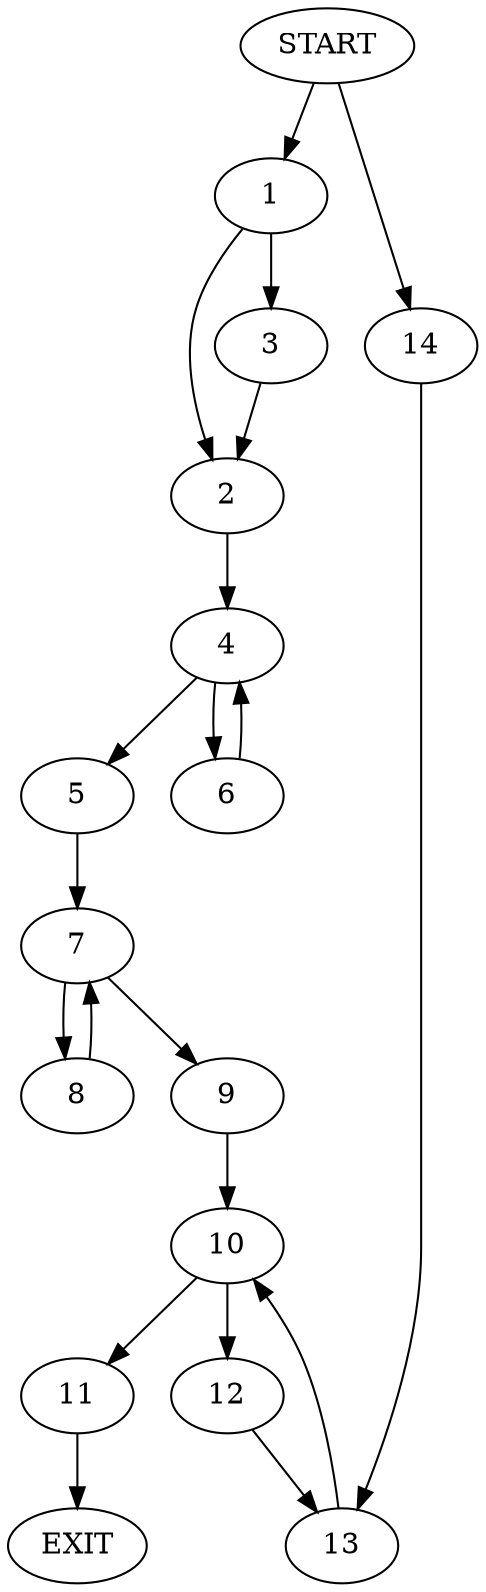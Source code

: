 digraph {
0 [label="START"]
15 [label="EXIT"]
0 -> 1
1 -> 2
1 -> 3
2 -> 4
3 -> 2
4 -> 5
4 -> 6
6 -> 4
5 -> 7
7 -> 8
7 -> 9
8 -> 7
9 -> 10
10 -> 11
10 -> 12
12 -> 13
11 -> 15
13 -> 10
0 -> 14
14 -> 13
}
